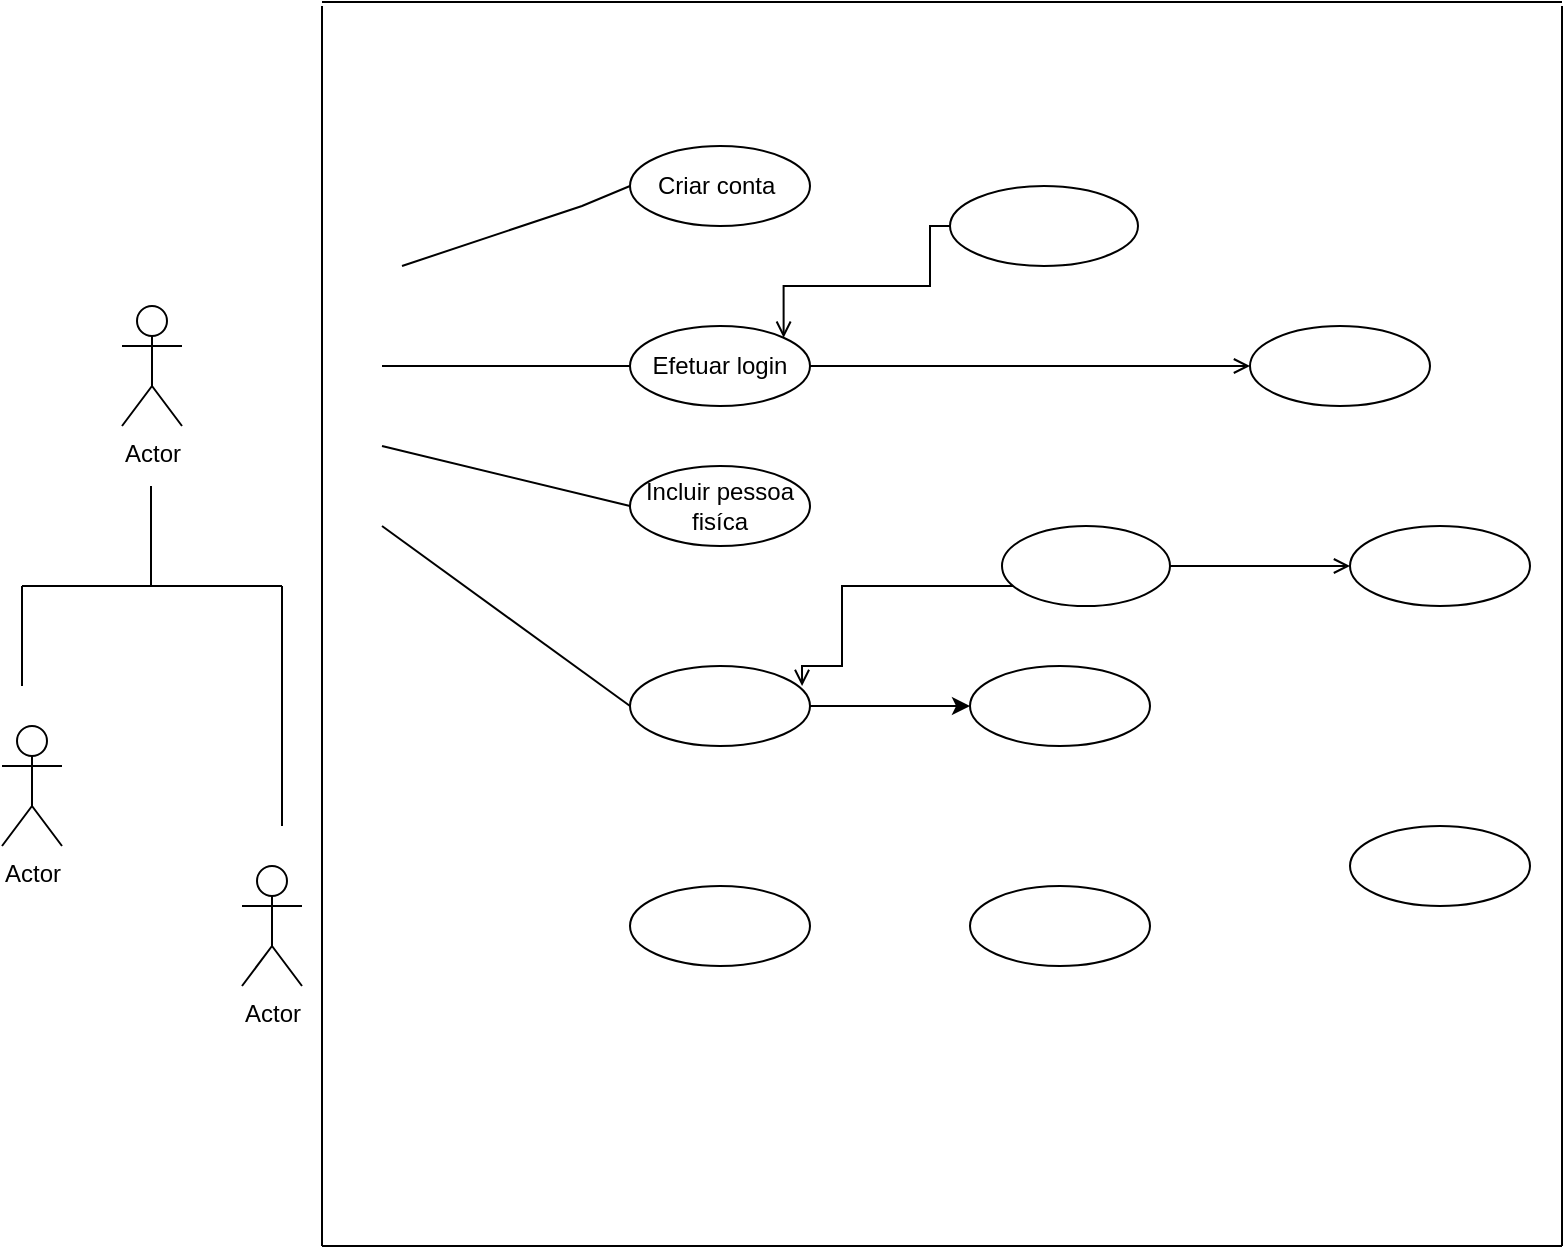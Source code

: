 <mxfile version="16.5.2" type="device"><diagram id="dyIR7Xdt-41iQGmLAjmL" name="Page-1"><mxGraphModel dx="1033" dy="547" grid="1" gridSize="10" guides="1" tooltips="1" connect="1" arrows="1" fold="1" page="1" pageScale="1" pageWidth="827" pageHeight="1169" math="0" shadow="0"><root><mxCell id="0"/><mxCell id="1" parent="0"/><mxCell id="MzVLD6uM9uot1W6madm5-1" value="Actor" style="shape=umlActor;verticalLabelPosition=bottom;verticalAlign=top;html=1;outlineConnect=0;" vertex="1" parent="1"><mxGeometry x="80" y="300" width="30" height="60" as="geometry"/></mxCell><mxCell id="MzVLD6uM9uot1W6madm5-2" value="Criar conta&amp;nbsp;" style="ellipse;whiteSpace=wrap;html=1;" vertex="1" parent="1"><mxGeometry x="334" y="220" width="90" height="40" as="geometry"/></mxCell><mxCell id="MzVLD6uM9uot1W6madm5-33" style="edgeStyle=orthogonalEdgeStyle;rounded=0;orthogonalLoop=1;jettySize=auto;html=1;entryX=1;entryY=0;entryDx=0;entryDy=0;endArrow=open;endFill=0;exitX=0;exitY=0.5;exitDx=0;exitDy=0;" edge="1" parent="1" source="MzVLD6uM9uot1W6madm5-3" target="MzVLD6uM9uot1W6madm5-4"><mxGeometry relative="1" as="geometry"><Array as="points"><mxPoint x="484" y="260"/><mxPoint x="484" y="290"/><mxPoint x="411" y="290"/></Array></mxGeometry></mxCell><mxCell id="MzVLD6uM9uot1W6madm5-3" value="" style="ellipse;whiteSpace=wrap;html=1;" vertex="1" parent="1"><mxGeometry x="494" y="240" width="94" height="40" as="geometry"/></mxCell><mxCell id="MzVLD6uM9uot1W6madm5-34" style="edgeStyle=orthogonalEdgeStyle;rounded=0;orthogonalLoop=1;jettySize=auto;html=1;endArrow=open;endFill=0;" edge="1" parent="1" source="MzVLD6uM9uot1W6madm5-4" target="MzVLD6uM9uot1W6madm5-5"><mxGeometry relative="1" as="geometry"/></mxCell><mxCell id="MzVLD6uM9uot1W6madm5-4" value="Efetuar login" style="ellipse;whiteSpace=wrap;html=1;" vertex="1" parent="1"><mxGeometry x="334" y="310" width="90" height="40" as="geometry"/></mxCell><mxCell id="MzVLD6uM9uot1W6madm5-5" value="" style="ellipse;whiteSpace=wrap;html=1;" vertex="1" parent="1"><mxGeometry x="644" y="310" width="90" height="40" as="geometry"/></mxCell><mxCell id="MzVLD6uM9uot1W6madm5-6" value="Incluir pessoa fisíca" style="ellipse;whiteSpace=wrap;html=1;" vertex="1" parent="1"><mxGeometry x="334" y="380" width="90" height="40" as="geometry"/></mxCell><mxCell id="MzVLD6uM9uot1W6madm5-40" style="edgeStyle=orthogonalEdgeStyle;rounded=0;orthogonalLoop=1;jettySize=auto;html=1;entryX=0.956;entryY=0.25;entryDx=0;entryDy=0;entryPerimeter=0;endArrow=open;endFill=0;" edge="1" parent="1" source="MzVLD6uM9uot1W6madm5-7" target="MzVLD6uM9uot1W6madm5-26"><mxGeometry relative="1" as="geometry"><Array as="points"><mxPoint x="440" y="440"/><mxPoint x="440" y="480"/><mxPoint x="420" y="480"/></Array></mxGeometry></mxCell><mxCell id="MzVLD6uM9uot1W6madm5-60" style="edgeStyle=orthogonalEdgeStyle;rounded=0;orthogonalLoop=1;jettySize=auto;html=1;entryX=0;entryY=0.5;entryDx=0;entryDy=0;endArrow=open;endFill=0;" edge="1" parent="1" source="MzVLD6uM9uot1W6madm5-7" target="MzVLD6uM9uot1W6madm5-8"><mxGeometry relative="1" as="geometry"/></mxCell><mxCell id="MzVLD6uM9uot1W6madm5-7" value="" style="ellipse;whiteSpace=wrap;html=1;" vertex="1" parent="1"><mxGeometry x="520" y="410" width="84" height="40" as="geometry"/></mxCell><mxCell id="MzVLD6uM9uot1W6madm5-8" value="" style="ellipse;whiteSpace=wrap;html=1;" vertex="1" parent="1"><mxGeometry x="694" y="410" width="90" height="40" as="geometry"/></mxCell><mxCell id="MzVLD6uM9uot1W6madm5-15" value="" style="endArrow=none;html=1;rounded=0;entryX=0;entryY=0.5;entryDx=0;entryDy=0;" edge="1" parent="1" target="MzVLD6uM9uot1W6madm5-2"><mxGeometry width="50" height="50" relative="1" as="geometry"><mxPoint x="220" y="280" as="sourcePoint"/><mxPoint x="240" y="250" as="targetPoint"/><Array as="points"><mxPoint x="310" y="250"/></Array></mxGeometry></mxCell><mxCell id="MzVLD6uM9uot1W6madm5-22" value="" style="endArrow=none;html=1;rounded=0;entryX=0;entryY=0.5;entryDx=0;entryDy=0;" edge="1" parent="1" target="MzVLD6uM9uot1W6madm5-4"><mxGeometry width="50" height="50" relative="1" as="geometry"><mxPoint x="260" y="330" as="sourcePoint"/><mxPoint x="240" y="329.5" as="targetPoint"/><Array as="points"><mxPoint x="210" y="330"/></Array></mxGeometry></mxCell><mxCell id="MzVLD6uM9uot1W6madm5-25" value="" style="endArrow=none;html=1;rounded=0;entryX=0;entryY=0.5;entryDx=0;entryDy=0;" edge="1" parent="1" target="MzVLD6uM9uot1W6madm5-6"><mxGeometry width="50" height="50" relative="1" as="geometry"><mxPoint x="210" y="370" as="sourcePoint"/><mxPoint x="324" y="410" as="targetPoint"/></mxGeometry></mxCell><mxCell id="MzVLD6uM9uot1W6madm5-29" value="" style="edgeStyle=orthogonalEdgeStyle;rounded=0;orthogonalLoop=1;jettySize=auto;html=1;" edge="1" parent="1" source="MzVLD6uM9uot1W6madm5-26" target="MzVLD6uM9uot1W6madm5-28"><mxGeometry relative="1" as="geometry"/></mxCell><mxCell id="MzVLD6uM9uot1W6madm5-26" value="" style="ellipse;whiteSpace=wrap;html=1;" vertex="1" parent="1"><mxGeometry x="334" y="480" width="90" height="40" as="geometry"/></mxCell><mxCell id="MzVLD6uM9uot1W6madm5-27" value="" style="endArrow=none;html=1;rounded=0;entryX=0;entryY=0.5;entryDx=0;entryDy=0;" edge="1" parent="1" target="MzVLD6uM9uot1W6madm5-26"><mxGeometry width="50" height="50" relative="1" as="geometry"><mxPoint x="210" y="410" as="sourcePoint"/><mxPoint x="324" y="480" as="targetPoint"/><Array as="points"/></mxGeometry></mxCell><mxCell id="MzVLD6uM9uot1W6madm5-28" value="" style="ellipse;whiteSpace=wrap;html=1;" vertex="1" parent="1"><mxGeometry x="504" y="480" width="90" height="40" as="geometry"/></mxCell><mxCell id="MzVLD6uM9uot1W6madm5-30" value="" style="ellipse;whiteSpace=wrap;html=1;" vertex="1" parent="1"><mxGeometry x="694" y="560" width="90" height="40" as="geometry"/></mxCell><mxCell id="MzVLD6uM9uot1W6madm5-31" value="" style="ellipse;whiteSpace=wrap;html=1;" vertex="1" parent="1"><mxGeometry x="504" y="590" width="90" height="40" as="geometry"/></mxCell><mxCell id="MzVLD6uM9uot1W6madm5-32" value="" style="ellipse;whiteSpace=wrap;html=1;" vertex="1" parent="1"><mxGeometry x="334" y="590" width="90" height="40" as="geometry"/></mxCell><mxCell id="MzVLD6uM9uot1W6madm5-35" value="Actor" style="shape=umlActor;verticalLabelPosition=bottom;verticalAlign=top;html=1;outlineConnect=0;" vertex="1" parent="1"><mxGeometry x="20" y="510" width="30" height="60" as="geometry"/></mxCell><mxCell id="MzVLD6uM9uot1W6madm5-36" value="" style="endArrow=none;html=1;rounded=0;" edge="1" parent="1"><mxGeometry width="50" height="50" relative="1" as="geometry"><mxPoint x="800" y="770" as="sourcePoint"/><mxPoint x="180" y="770" as="targetPoint"/></mxGeometry></mxCell><mxCell id="MzVLD6uM9uot1W6madm5-37" value="" style="endArrow=none;html=1;rounded=0;" edge="1" parent="1"><mxGeometry width="50" height="50" relative="1" as="geometry"><mxPoint x="180" y="770" as="sourcePoint"/><mxPoint x="180" y="150" as="targetPoint"/></mxGeometry></mxCell><mxCell id="MzVLD6uM9uot1W6madm5-38" value="" style="endArrow=none;html=1;rounded=0;" edge="1" parent="1"><mxGeometry width="50" height="50" relative="1" as="geometry"><mxPoint x="800" y="148" as="sourcePoint"/><mxPoint x="180" y="148" as="targetPoint"/></mxGeometry></mxCell><mxCell id="MzVLD6uM9uot1W6madm5-39" value="" style="endArrow=none;html=1;rounded=0;" edge="1" parent="1"><mxGeometry width="50" height="50" relative="1" as="geometry"><mxPoint x="800" y="770" as="sourcePoint"/><mxPoint x="800" y="150" as="targetPoint"/></mxGeometry></mxCell><mxCell id="MzVLD6uM9uot1W6madm5-41" value="Actor" style="shape=umlActor;verticalLabelPosition=bottom;verticalAlign=top;html=1;outlineConnect=0;" vertex="1" parent="1"><mxGeometry x="140" y="580" width="30" height="60" as="geometry"/></mxCell><mxCell id="MzVLD6uM9uot1W6madm5-55" value="" style="endArrow=none;html=1;rounded=0;" edge="1" parent="1"><mxGeometry width="50" height="50" relative="1" as="geometry"><mxPoint x="30" y="490" as="sourcePoint"/><mxPoint x="30" y="440" as="targetPoint"/><Array as="points"><mxPoint x="30" y="470"/></Array></mxGeometry></mxCell><mxCell id="MzVLD6uM9uot1W6madm5-56" value="" style="endArrow=none;html=1;rounded=0;" edge="1" parent="1"><mxGeometry width="50" height="50" relative="1" as="geometry"><mxPoint x="160" y="560" as="sourcePoint"/><mxPoint x="160" y="440" as="targetPoint"/><Array as="points"><mxPoint x="160" y="500"/></Array></mxGeometry></mxCell><mxCell id="MzVLD6uM9uot1W6madm5-57" value="" style="endArrow=none;html=1;rounded=0;" edge="1" parent="1"><mxGeometry width="50" height="50" relative="1" as="geometry"><mxPoint x="30" y="440" as="sourcePoint"/><mxPoint x="160" y="440" as="targetPoint"/></mxGeometry></mxCell><mxCell id="MzVLD6uM9uot1W6madm5-61" value="" style="endArrow=none;html=1;rounded=0;" edge="1" parent="1"><mxGeometry width="50" height="50" relative="1" as="geometry"><mxPoint x="94.5" y="440" as="sourcePoint"/><mxPoint x="94.5" y="390" as="targetPoint"/></mxGeometry></mxCell></root></mxGraphModel></diagram></mxfile>
